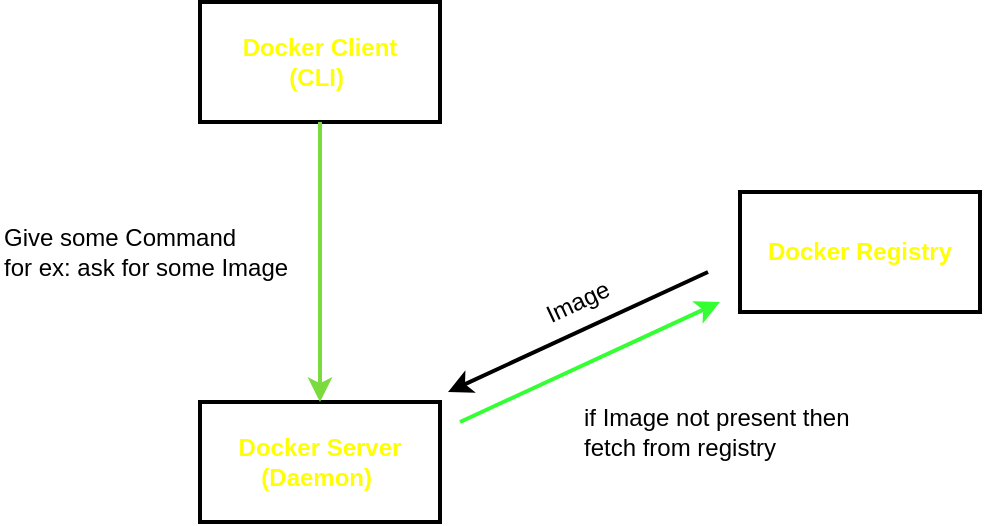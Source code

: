 <mxfile version="21.5.0" type="github" pages="2">
  <diagram name="Page-1" id="p4FWQPApiumVHCDueK-T">
    <mxGraphModel dx="823" dy="573" grid="1" gridSize="10" guides="1" tooltips="1" connect="1" arrows="1" fold="1" page="1" pageScale="1" pageWidth="827" pageHeight="1169" background="none" math="0" shadow="0">
      <root>
        <mxCell id="0" />
        <mxCell id="1" parent="0" />
        <mxCell id="dRn6ef42t4dNRgUZaQ1z-1" value="&lt;b&gt;&lt;font color=&quot;#ffff00&quot;&gt;Docker Client&lt;br&gt;(CLI)&amp;nbsp;&lt;/font&gt;&lt;/b&gt;" style="rounded=0;whiteSpace=wrap;html=1;strokeWidth=2;" parent="1" vertex="1">
          <mxGeometry x="230" y="150" width="120" height="60" as="geometry" />
        </mxCell>
        <mxCell id="dRn6ef42t4dNRgUZaQ1z-2" value="&lt;b&gt;&lt;font color=&quot;#ffff00&quot;&gt;Docker Server&lt;br&gt;(Daemon)&amp;nbsp;&lt;/font&gt;&lt;/b&gt;" style="rounded=0;whiteSpace=wrap;html=1;strokeWidth=2;" parent="1" vertex="1">
          <mxGeometry x="230" y="350" width="120" height="60" as="geometry" />
        </mxCell>
        <mxCell id="dRn6ef42t4dNRgUZaQ1z-3" value="&lt;b&gt;&lt;font color=&quot;#ffff00&quot;&gt;Docker Registry&lt;/font&gt;&lt;br&gt;&lt;/b&gt;" style="rounded=0;whiteSpace=wrap;html=1;strokeWidth=2;" parent="1" vertex="1">
          <mxGeometry x="500" y="245" width="120" height="60" as="geometry" />
        </mxCell>
        <mxCell id="dRn6ef42t4dNRgUZaQ1z-4" value="" style="endArrow=classic;html=1;rounded=0;exitX=0.5;exitY=1;exitDx=0;exitDy=0;entryX=0.5;entryY=0;entryDx=0;entryDy=0;fillColor=#60a917;strokeColor=#7ada3e;strokeWidth=2;" parent="1" source="dRn6ef42t4dNRgUZaQ1z-1" target="dRn6ef42t4dNRgUZaQ1z-2" edge="1">
          <mxGeometry width="50" height="50" relative="1" as="geometry">
            <mxPoint x="540" y="350" as="sourcePoint" />
            <mxPoint x="590" y="300" as="targetPoint" />
          </mxGeometry>
        </mxCell>
        <mxCell id="dRn6ef42t4dNRgUZaQ1z-5" value="Give some Command&lt;br&gt;for ex: ask for some Image" style="text;html=1;strokeColor=none;fillColor=none;align=left;verticalAlign=middle;whiteSpace=wrap;rounded=0;strokeWidth=2;" parent="1" vertex="1">
          <mxGeometry x="130" y="260" width="150" height="30" as="geometry" />
        </mxCell>
        <mxCell id="dRn6ef42t4dNRgUZaQ1z-6" value="" style="endArrow=classic;html=1;rounded=0;strokeWidth=2;strokeColor=#33FF33;" parent="1" edge="1">
          <mxGeometry width="50" height="50" relative="1" as="geometry">
            <mxPoint x="360" y="360" as="sourcePoint" />
            <mxPoint x="490" y="300" as="targetPoint" />
          </mxGeometry>
        </mxCell>
        <mxCell id="dRn6ef42t4dNRgUZaQ1z-7" value="" style="endArrow=classic;html=1;rounded=0;strokeWidth=2;" parent="1" edge="1">
          <mxGeometry width="50" height="50" relative="1" as="geometry">
            <mxPoint x="484" y="285" as="sourcePoint" />
            <mxPoint x="354" y="345" as="targetPoint" />
          </mxGeometry>
        </mxCell>
        <mxCell id="dRn6ef42t4dNRgUZaQ1z-8" value="if Image not present then fetch from registry" style="text;html=1;strokeColor=none;fillColor=none;align=left;verticalAlign=middle;whiteSpace=wrap;rounded=0;strokeWidth=2;" parent="1" vertex="1">
          <mxGeometry x="420" y="350" width="150" height="30" as="geometry" />
        </mxCell>
        <mxCell id="dRn6ef42t4dNRgUZaQ1z-10" value="Image" style="text;html=1;strokeColor=none;fillColor=none;align=center;verticalAlign=middle;whiteSpace=wrap;rounded=0;rotation=-25;strokeWidth=2;" parent="1" vertex="1">
          <mxGeometry x="389" y="285" width="60" height="30" as="geometry" />
        </mxCell>
      </root>
    </mxGraphModel>
  </diagram>
  <diagram id="8Mv2VDhbT7c7dwDW9j3d" name="Page-2">
    <mxGraphModel dx="1841" dy="1064" grid="1" gridSize="10" guides="1" tooltips="1" connect="1" arrows="1" fold="1" page="1" pageScale="1" pageWidth="827" pageHeight="1169" math="0" shadow="0">
      <root>
        <mxCell id="0" />
        <mxCell id="1" parent="0" />
      </root>
    </mxGraphModel>
  </diagram>
</mxfile>
